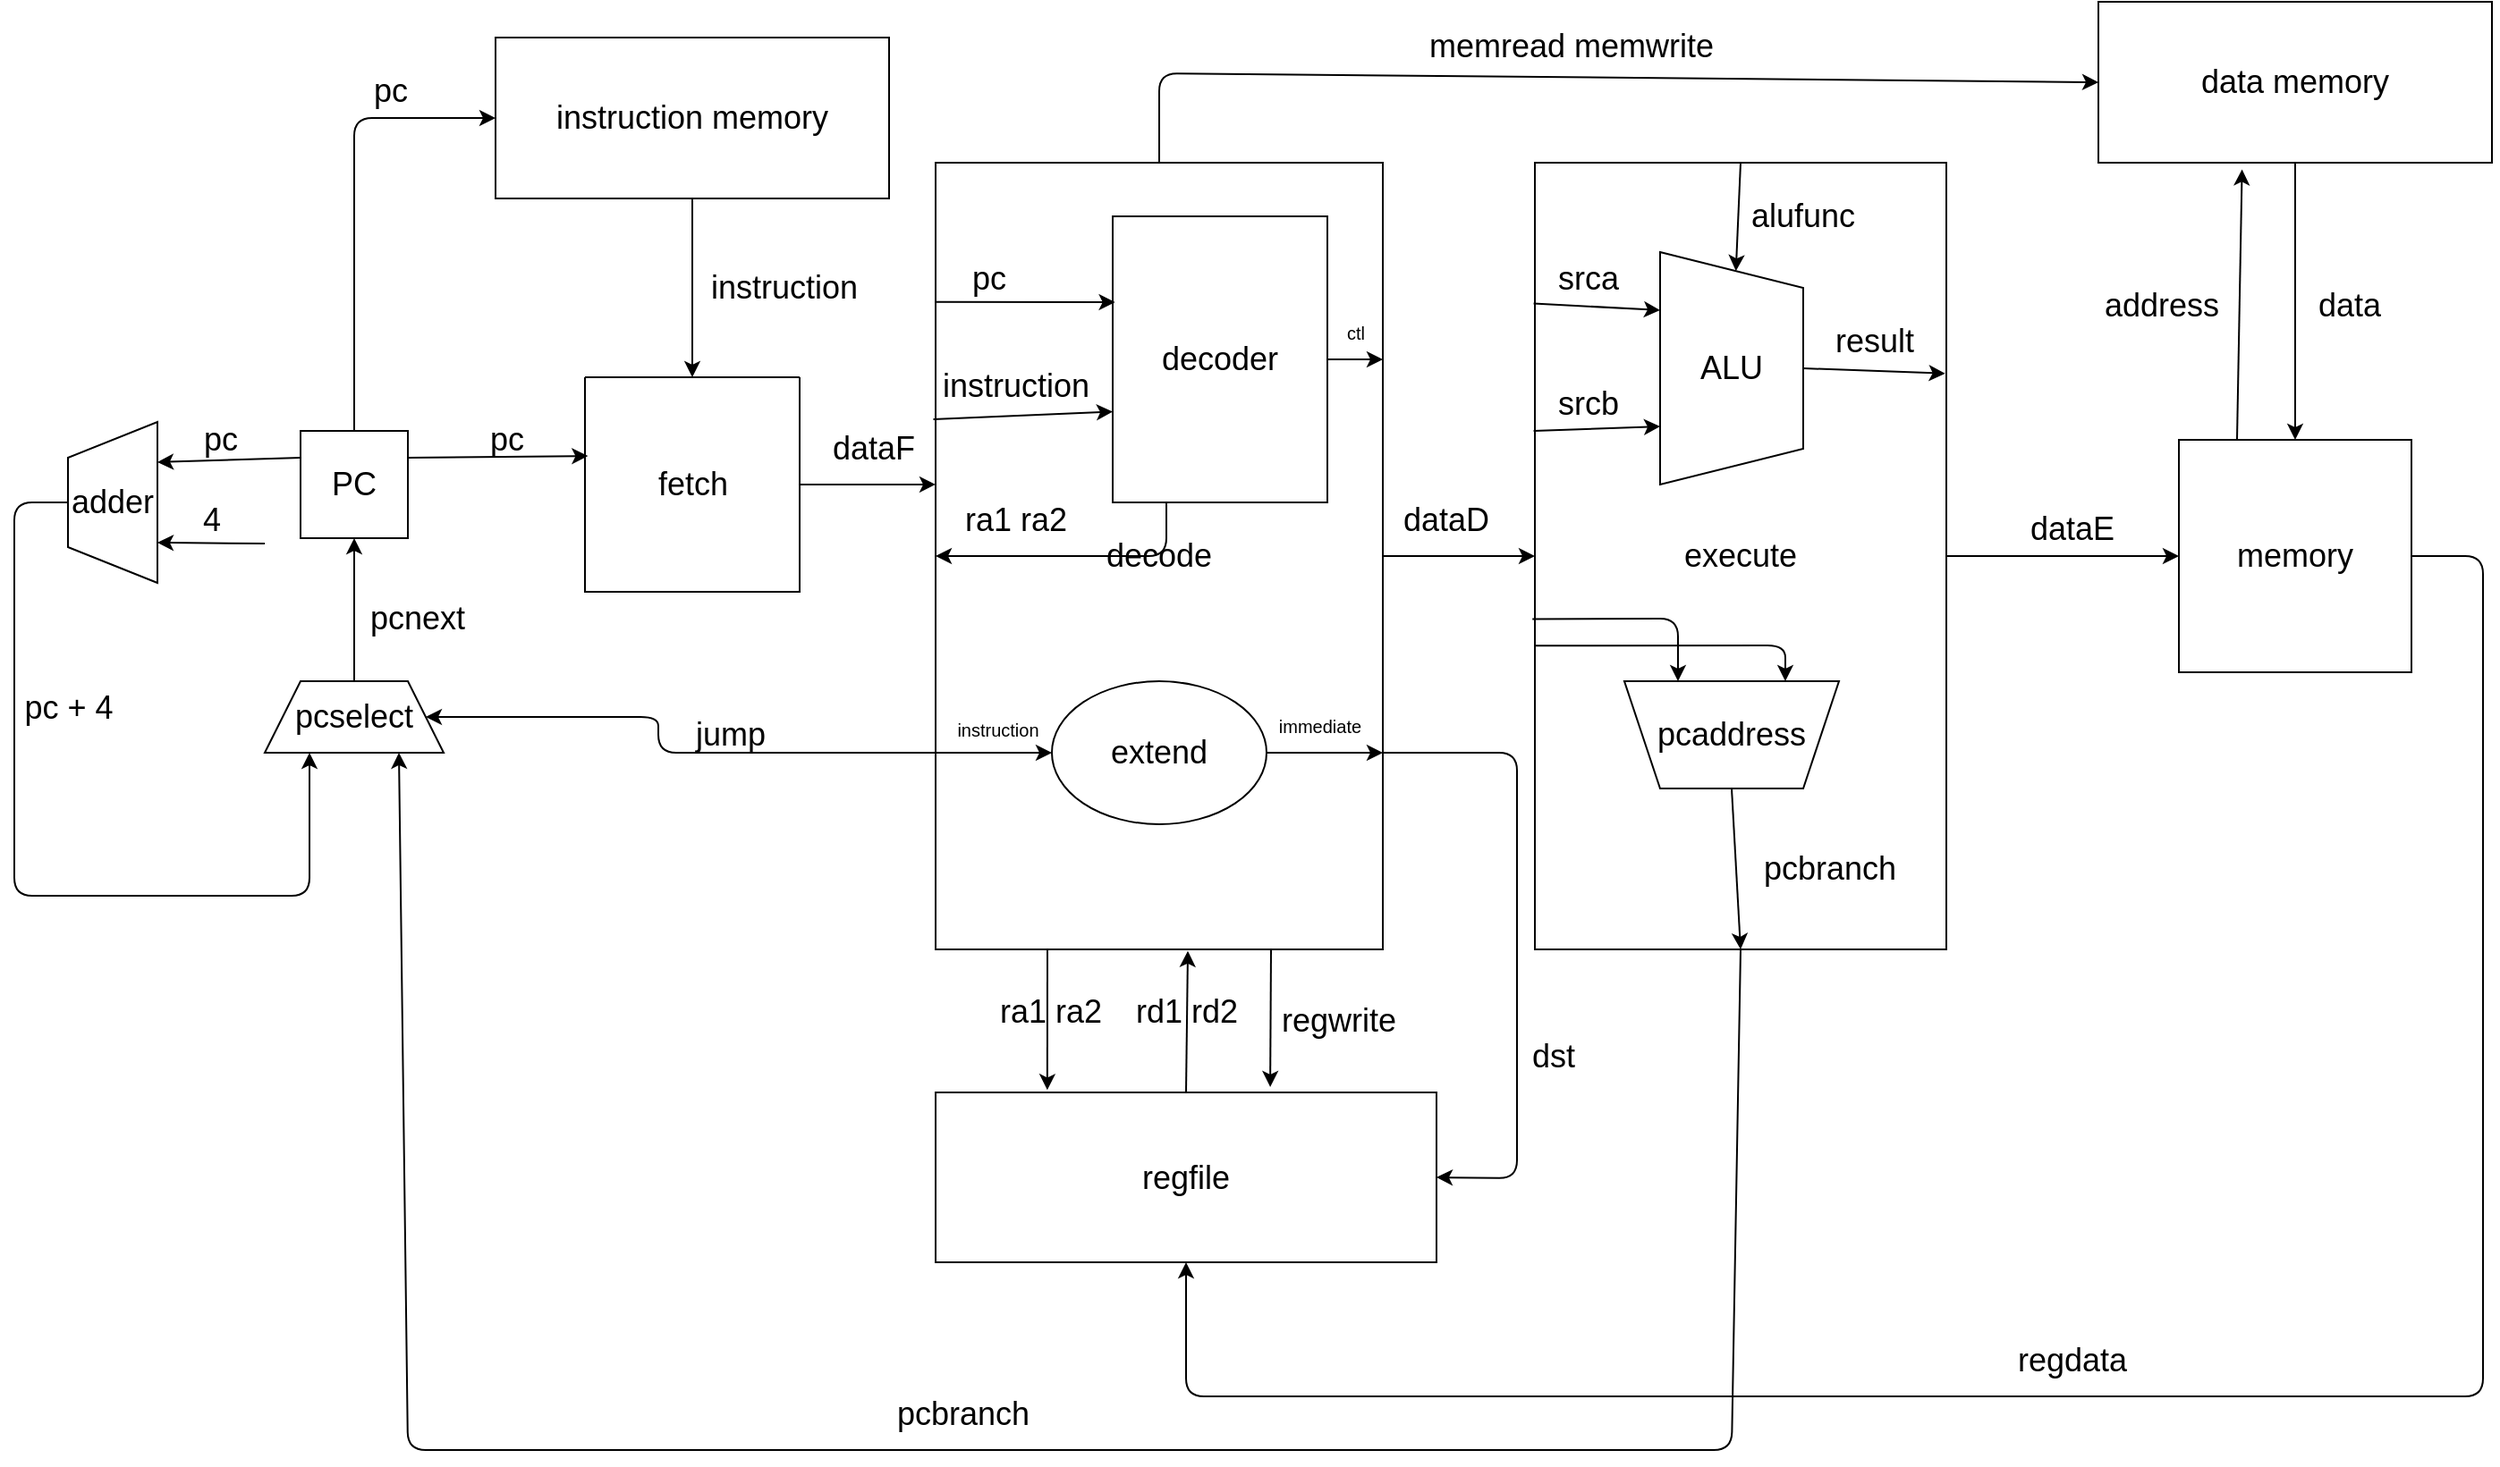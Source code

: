 <mxfile>
    <diagram id="xaQrxL72uCyzcpNj9PrH" name="第 1 页">
        <mxGraphModel dx="2771" dy="1420" grid="1" gridSize="10" guides="1" tooltips="1" connect="1" arrows="1" fold="1" page="1" pageScale="1" pageWidth="827" pageHeight="1169" math="0" shadow="0">
            <root>
                <mxCell id="0"/>
                <mxCell id="1" parent="0"/>
                <mxCell id="97" style="edgeStyle=none;html=1;exitX=1;exitY=0.5;exitDx=0;exitDy=0;fontSize=18;entryX=0.75;entryY=1;entryDx=0;entryDy=0;" parent="1" source="61" target="18" edge="1">
                    <mxGeometry relative="1" as="geometry">
                        <mxPoint x="-150" y="830" as="targetPoint"/>
                        <Array as="points">
                            <mxPoint x="740" y="1000"/>
                            <mxPoint y="1000"/>
                        </Array>
                    </mxGeometry>
                </mxCell>
                <mxCell id="101" style="edgeStyle=none;html=1;exitX=0.5;exitY=0;exitDx=0;exitDy=0;entryX=0;entryY=0.5;entryDx=0;entryDy=0;fontSize=18;" parent="1" source="61" target="90" edge="1">
                    <mxGeometry relative="1" as="geometry"/>
                </mxCell>
                <mxCell id="61" value="execute" style="rounded=0;whiteSpace=wrap;html=1;fontSize=18;direction=south;" parent="1" vertex="1">
                    <mxGeometry x="630" y="280" width="230" height="440" as="geometry"/>
                </mxCell>
                <mxCell id="55" style="edgeStyle=none;html=1;exitX=0.25;exitY=1;exitDx=0;exitDy=0;entryX=0;entryY=0.5;entryDx=0;entryDy=0;fontSize=18;" parent="1" source="51" target="14" edge="1">
                    <mxGeometry relative="1" as="geometry"/>
                </mxCell>
                <mxCell id="56" style="edgeStyle=none;html=1;exitX=0.25;exitY=1;exitDx=0;exitDy=0;entryX=0;entryY=0.5;entryDx=0;entryDy=0;fontSize=18;" parent="1" source="51" target="14" edge="1">
                    <mxGeometry relative="1" as="geometry"/>
                </mxCell>
                <mxCell id="68" style="edgeStyle=none;html=1;exitX=1;exitY=0.75;exitDx=0;exitDy=0;entryX=0.777;entryY=1.014;entryDx=0;entryDy=0;entryPerimeter=0;fontSize=10;" parent="1" source="51" target="21" edge="1">
                    <mxGeometry relative="1" as="geometry"/>
                </mxCell>
                <mxCell id="77" style="edgeStyle=none;html=1;exitX=0.5;exitY=0;exitDx=0;exitDy=0;entryX=0.5;entryY=1;entryDx=0;entryDy=0;fontSize=18;" parent="1" source="51" target="61" edge="1">
                    <mxGeometry relative="1" as="geometry"/>
                </mxCell>
                <mxCell id="106" style="edgeStyle=none;html=1;exitX=1;exitY=0.25;exitDx=0;exitDy=0;entryX=0.332;entryY=1.032;entryDx=0;entryDy=0;entryPerimeter=0;fontSize=18;" parent="1" source="51" target="21" edge="1">
                    <mxGeometry relative="1" as="geometry"/>
                </mxCell>
                <mxCell id="112" style="edgeStyle=none;html=1;entryX=0;entryY=0.5;entryDx=0;entryDy=0;fontSize=18;exitX=0;exitY=0.5;exitDx=0;exitDy=0;" parent="1" source="51" target="19" edge="1">
                    <mxGeometry relative="1" as="geometry">
                        <mxPoint x="480" y="270" as="sourcePoint"/>
                        <Array as="points">
                            <mxPoint x="420" y="230"/>
                        </Array>
                    </mxGeometry>
                </mxCell>
                <mxCell id="118" style="edgeStyle=none;html=1;exitX=0.75;exitY=0;exitDx=0;exitDy=0;entryX=0;entryY=0.5;entryDx=0;entryDy=0;fontSize=18;" parent="1" source="51" target="21" edge="1">
                    <mxGeometry relative="1" as="geometry">
                        <Array as="points">
                            <mxPoint x="620" y="610"/>
                            <mxPoint x="620" y="848"/>
                        </Array>
                    </mxGeometry>
                </mxCell>
                <mxCell id="51" value="decode" style="rounded=0;whiteSpace=wrap;html=1;fontSize=18;direction=south;" parent="1" vertex="1">
                    <mxGeometry x="295" y="280" width="250" height="440" as="geometry"/>
                </mxCell>
                <mxCell id="36" style="edgeStyle=none;html=1;exitX=0.5;exitY=0;exitDx=0;exitDy=0;entryX=0;entryY=0.5;entryDx=0;entryDy=0;fontSize=18;" parent="1" source="4" target="7" edge="1">
                    <mxGeometry relative="1" as="geometry">
                        <Array as="points">
                            <mxPoint x="-30" y="255"/>
                        </Array>
                    </mxGeometry>
                </mxCell>
                <mxCell id="40" style="edgeStyle=none;html=1;exitX=0;exitY=0.25;exitDx=0;exitDy=0;entryX=0.75;entryY=1;entryDx=0;entryDy=0;fontSize=18;" parent="1" source="4" target="29" edge="1">
                    <mxGeometry relative="1" as="geometry"/>
                </mxCell>
                <mxCell id="47" style="edgeStyle=none;html=1;exitX=1;exitY=0.25;exitDx=0;exitDy=0;entryX=0.014;entryY=0.367;entryDx=0;entryDy=0;entryPerimeter=0;fontSize=18;" parent="1" source="4" target="25" edge="1">
                    <mxGeometry relative="1" as="geometry"/>
                </mxCell>
                <mxCell id="4" value="&lt;font style=&quot;font-size: 18px&quot;&gt;PC&lt;/font&gt;" style="whiteSpace=wrap;html=1;aspect=fixed;" parent="1" vertex="1">
                    <mxGeometry x="-60" y="430" width="60" height="60" as="geometry"/>
                </mxCell>
                <mxCell id="38" style="edgeStyle=none;html=1;exitX=0.5;exitY=1;exitDx=0;exitDy=0;entryX=0.5;entryY=0;entryDx=0;entryDy=0;fontSize=18;" parent="1" source="7" target="25" edge="1">
                    <mxGeometry relative="1" as="geometry"/>
                </mxCell>
                <mxCell id="7" value="&lt;font style=&quot;font-size: 18px&quot;&gt;instruction memory&lt;/font&gt;" style="rounded=0;whiteSpace=wrap;html=1;" parent="1" vertex="1">
                    <mxGeometry x="49" y="210" width="220" height="90" as="geometry"/>
                </mxCell>
                <mxCell id="66" style="edgeStyle=none;html=1;exitX=1;exitY=0.5;exitDx=0;exitDy=0;entryX=0.25;entryY=0;entryDx=0;entryDy=0;fontSize=10;" parent="1" source="14" target="51" edge="1">
                    <mxGeometry relative="1" as="geometry"/>
                </mxCell>
                <mxCell id="75" style="edgeStyle=none;html=1;exitX=0.25;exitY=1;exitDx=0;exitDy=0;fontSize=18;entryX=0.5;entryY=1;entryDx=0;entryDy=0;" parent="1" source="14" target="51" edge="1">
                    <mxGeometry relative="1" as="geometry">
                        <Array as="points">
                            <mxPoint x="424" y="500"/>
                        </Array>
                    </mxGeometry>
                </mxCell>
                <mxCell id="14" value="&lt;font style=&quot;font-size: 18px&quot;&gt;decoder&lt;/font&gt;" style="rounded=0;whiteSpace=wrap;html=1;" parent="1" vertex="1">
                    <mxGeometry x="394" y="310" width="120" height="160" as="geometry"/>
                </mxCell>
                <mxCell id="64" style="edgeStyle=none;html=1;exitX=1;exitY=0.5;exitDx=0;exitDy=0;fontSize=10;entryX=0.75;entryY=0;entryDx=0;entryDy=0;" parent="1" source="17" target="51" edge="1">
                    <mxGeometry relative="1" as="geometry"/>
                </mxCell>
                <mxCell id="17" value="extend" style="ellipse;whiteSpace=wrap;html=1;fontSize=18;" parent="1" vertex="1">
                    <mxGeometry x="360" y="570" width="120" height="80" as="geometry"/>
                </mxCell>
                <mxCell id="33" style="edgeStyle=none;html=1;exitX=0.5;exitY=0;exitDx=0;exitDy=0;entryX=0.5;entryY=1;entryDx=0;entryDy=0;fontSize=18;" parent="1" source="18" target="4" edge="1">
                    <mxGeometry relative="1" as="geometry"/>
                </mxCell>
                <mxCell id="18" value="pcselect" style="shape=trapezoid;perimeter=trapezoidPerimeter;whiteSpace=wrap;html=1;fixedSize=1;fontSize=18;" parent="1" vertex="1">
                    <mxGeometry x="-80" y="570" width="100" height="40" as="geometry"/>
                </mxCell>
                <mxCell id="110" style="edgeStyle=none;html=1;exitX=0.5;exitY=1;exitDx=0;exitDy=0;entryX=0.5;entryY=0;entryDx=0;entryDy=0;fontSize=18;" parent="1" source="19" target="90" edge="1">
                    <mxGeometry relative="1" as="geometry"/>
                </mxCell>
                <mxCell id="19" value="&lt;font style=&quot;font-size: 18px&quot;&gt;data memory&lt;/font&gt;" style="rounded=0;whiteSpace=wrap;html=1;" parent="1" vertex="1">
                    <mxGeometry x="945" y="190" width="220" height="90" as="geometry"/>
                </mxCell>
                <mxCell id="87" style="edgeStyle=none;html=1;exitX=0.5;exitY=0;exitDx=0;exitDy=0;fontSize=18;entryX=0.268;entryY=0.003;entryDx=0;entryDy=0;entryPerimeter=0;" parent="1" source="20" target="61" edge="1">
                    <mxGeometry relative="1" as="geometry"/>
                </mxCell>
                <mxCell id="20" value="ALU" style="shape=trapezoid;perimeter=trapezoidPerimeter;whiteSpace=wrap;html=1;fixedSize=1;fontSize=18;direction=south;" parent="1" vertex="1">
                    <mxGeometry x="700" y="330" width="80" height="130" as="geometry"/>
                </mxCell>
                <mxCell id="72" style="edgeStyle=none;html=1;exitX=0.5;exitY=1;exitDx=0;exitDy=0;entryX=1.002;entryY=0.436;entryDx=0;entryDy=0;entryPerimeter=0;fontSize=18;" parent="1" source="21" target="51" edge="1">
                    <mxGeometry relative="1" as="geometry"/>
                </mxCell>
                <mxCell id="21" value="regfile" style="rounded=0;whiteSpace=wrap;html=1;fontSize=18;direction=west;" parent="1" vertex="1">
                    <mxGeometry x="295" y="800" width="280" height="95" as="geometry"/>
                </mxCell>
                <mxCell id="94" style="edgeStyle=none;html=1;exitX=0.5;exitY=0;exitDx=0;exitDy=0;entryX=1;entryY=0.5;entryDx=0;entryDy=0;fontSize=18;" parent="1" source="24" target="61" edge="1">
                    <mxGeometry relative="1" as="geometry"/>
                </mxCell>
                <mxCell id="24" value="pcaddress" style="shape=trapezoid;perimeter=trapezoidPerimeter;whiteSpace=wrap;html=1;fixedSize=1;fontSize=18;direction=west;" parent="1" vertex="1">
                    <mxGeometry x="680" y="570" width="120" height="60" as="geometry"/>
                </mxCell>
                <mxCell id="52" style="edgeStyle=none;html=1;exitX=1;exitY=0.5;exitDx=0;exitDy=0;entryX=0.409;entryY=1;entryDx=0;entryDy=0;entryPerimeter=0;fontSize=18;" parent="1" source="25" target="51" edge="1">
                    <mxGeometry relative="1" as="geometry"/>
                </mxCell>
                <mxCell id="25" value="" style="swimlane;startSize=0;fontSize=18;" parent="1" vertex="1">
                    <mxGeometry x="99" y="400" width="120" height="120" as="geometry">
                        <mxRectangle x="59" y="230" width="50" height="40" as="alternateBounds"/>
                    </mxGeometry>
                </mxCell>
                <mxCell id="26" value="fetch" style="text;html=1;align=center;verticalAlign=middle;resizable=0;points=[];autosize=1;strokeColor=none;fillColor=none;fontSize=18;" parent="25" vertex="1">
                    <mxGeometry x="35" y="45" width="50" height="30" as="geometry"/>
                </mxCell>
                <mxCell id="42" style="edgeStyle=none;html=1;exitX=0.5;exitY=0;exitDx=0;exitDy=0;entryX=0.25;entryY=1;entryDx=0;entryDy=0;fontSize=18;" parent="1" source="29" target="18" edge="1">
                    <mxGeometry relative="1" as="geometry">
                        <Array as="points">
                            <mxPoint x="-220" y="470"/>
                            <mxPoint x="-220" y="690"/>
                            <mxPoint x="-55" y="690"/>
                        </Array>
                    </mxGeometry>
                </mxCell>
                <mxCell id="29" value="adder" style="shape=trapezoid;perimeter=trapezoidPerimeter;whiteSpace=wrap;html=1;fixedSize=1;fontSize=18;direction=north;" parent="1" vertex="1">
                    <mxGeometry x="-190" y="425" width="50" height="90" as="geometry"/>
                </mxCell>
                <mxCell id="34" value="pcnext" style="text;html=1;align=center;verticalAlign=middle;resizable=0;points=[];autosize=1;strokeColor=none;fillColor=none;fontSize=18;" parent="1" vertex="1">
                    <mxGeometry x="-30" y="520" width="70" height="30" as="geometry"/>
                </mxCell>
                <mxCell id="37" value="pc" style="text;html=1;align=center;verticalAlign=middle;resizable=0;points=[];autosize=1;strokeColor=none;fillColor=none;fontSize=18;" parent="1" vertex="1">
                    <mxGeometry x="-25" y="225" width="30" height="30" as="geometry"/>
                </mxCell>
                <mxCell id="39" value="instruction" style="text;html=1;align=center;verticalAlign=middle;resizable=0;points=[];autosize=1;strokeColor=none;fillColor=none;fontSize=18;" parent="1" vertex="1">
                    <mxGeometry x="160" y="335" width="100" height="30" as="geometry"/>
                </mxCell>
                <mxCell id="41" value="pc" style="text;html=1;align=center;verticalAlign=middle;resizable=0;points=[];autosize=1;strokeColor=none;fillColor=none;fontSize=18;" parent="1" vertex="1">
                    <mxGeometry x="-120" y="420" width="30" height="30" as="geometry"/>
                </mxCell>
                <mxCell id="44" value="" style="endArrow=classic;html=1;fontSize=18;entryX=0.25;entryY=1;entryDx=0;entryDy=0;" parent="1" target="29" edge="1">
                    <mxGeometry width="50" height="50" relative="1" as="geometry">
                        <mxPoint x="-80" y="493" as="sourcePoint"/>
                        <mxPoint x="170" y="540" as="targetPoint"/>
                    </mxGeometry>
                </mxCell>
                <mxCell id="45" value="4" style="text;html=1;align=center;verticalAlign=middle;resizable=0;points=[];autosize=1;strokeColor=none;fillColor=none;fontSize=18;" parent="1" vertex="1">
                    <mxGeometry x="-125" y="465" width="30" height="30" as="geometry"/>
                </mxCell>
                <mxCell id="46" value="pc + 4" style="text;html=1;align=center;verticalAlign=middle;resizable=0;points=[];autosize=1;strokeColor=none;fillColor=none;fontSize=18;" parent="1" vertex="1">
                    <mxGeometry x="-220" y="570" width="60" height="30" as="geometry"/>
                </mxCell>
                <mxCell id="48" value="pc" style="text;html=1;align=center;verticalAlign=middle;resizable=0;points=[];autosize=1;strokeColor=none;fillColor=none;fontSize=18;" parent="1" vertex="1">
                    <mxGeometry x="40" y="420" width="30" height="30" as="geometry"/>
                </mxCell>
                <mxCell id="53" value="dataF" style="text;html=1;align=center;verticalAlign=middle;resizable=0;points=[];autosize=1;strokeColor=none;fillColor=none;fontSize=18;" parent="1" vertex="1">
                    <mxGeometry x="230" y="425" width="60" height="30" as="geometry"/>
                </mxCell>
                <mxCell id="57" value="" style="endArrow=classic;html=1;fontSize=18;exitX=0.177;exitY=1;exitDx=0;exitDy=0;exitPerimeter=0;entryX=0.011;entryY=0.3;entryDx=0;entryDy=0;entryPerimeter=0;" parent="1" source="51" target="14" edge="1">
                    <mxGeometry width="50" height="50" relative="1" as="geometry">
                        <mxPoint x="280" y="620" as="sourcePoint"/>
                        <mxPoint x="330" y="570" as="targetPoint"/>
                    </mxGeometry>
                </mxCell>
                <mxCell id="58" value="pc" style="text;html=1;strokeColor=none;fillColor=none;align=center;verticalAlign=middle;whiteSpace=wrap;rounded=0;fontSize=18;" parent="1" vertex="1">
                    <mxGeometry x="295" y="330" width="60" height="30" as="geometry"/>
                </mxCell>
                <mxCell id="59" value="instruction" style="text;html=1;strokeColor=none;fillColor=none;align=center;verticalAlign=middle;whiteSpace=wrap;rounded=0;fontSize=18;" parent="1" vertex="1">
                    <mxGeometry x="310" y="390" width="60" height="30" as="geometry"/>
                </mxCell>
                <mxCell id="60" value="" style="endArrow=classic;html=1;fontSize=18;exitX=0.326;exitY=1.005;exitDx=0;exitDy=0;exitPerimeter=0;entryX=0;entryY=0.683;entryDx=0;entryDy=0;entryPerimeter=0;" parent="1" source="51" target="14" edge="1">
                    <mxGeometry width="50" height="50" relative="1" as="geometry">
                        <mxPoint x="280" y="620" as="sourcePoint"/>
                        <mxPoint x="390" y="421" as="targetPoint"/>
                    </mxGeometry>
                </mxCell>
                <mxCell id="62" style="edgeStyle=none;html=1;exitX=0.75;exitY=1;exitDx=0;exitDy=0;fontSize=18;entryX=0;entryY=0.5;entryDx=0;entryDy=0;" parent="1" source="51" target="17" edge="1">
                    <mxGeometry relative="1" as="geometry"/>
                </mxCell>
                <mxCell id="104" style="edgeStyle=none;html=1;exitX=0;exitY=1;exitDx=0;exitDy=0;entryX=1;entryY=0.5;entryDx=0;entryDy=0;fontSize=18;" parent="1" source="63" target="18" edge="1">
                    <mxGeometry relative="1" as="geometry">
                        <Array as="points">
                            <mxPoint x="140" y="610"/>
                            <mxPoint x="140" y="590"/>
                        </Array>
                    </mxGeometry>
                </mxCell>
                <mxCell id="63" value="&lt;font style=&quot;font-size: 10px&quot;&gt;instruction&lt;/font&gt;" style="text;html=1;strokeColor=none;fillColor=none;align=center;verticalAlign=middle;whiteSpace=wrap;rounded=0;fontSize=18;" parent="1" vertex="1">
                    <mxGeometry x="300" y="580" width="60" height="30" as="geometry"/>
                </mxCell>
                <mxCell id="65" value="immediate" style="text;html=1;strokeColor=none;fillColor=none;align=center;verticalAlign=middle;whiteSpace=wrap;rounded=0;fontSize=10;" parent="1" vertex="1">
                    <mxGeometry x="480" y="580" width="60" height="30" as="geometry"/>
                </mxCell>
                <mxCell id="67" value="ctl" style="text;html=1;strokeColor=none;fillColor=none;align=center;verticalAlign=middle;whiteSpace=wrap;rounded=0;fontSize=10;" parent="1" vertex="1">
                    <mxGeometry x="500" y="360" width="60" height="30" as="geometry"/>
                </mxCell>
                <mxCell id="70" value="&lt;font style=&quot;font-size: 18px&quot;&gt;ra1 ra2&lt;/font&gt;" style="text;html=1;align=center;verticalAlign=middle;resizable=0;points=[];autosize=1;strokeColor=none;fillColor=none;fontSize=10;" parent="1" vertex="1">
                    <mxGeometry x="324" y="745" width="70" height="20" as="geometry"/>
                </mxCell>
                <mxCell id="73" value="rd1 rd2" style="text;html=1;align=center;verticalAlign=middle;resizable=0;points=[];autosize=1;strokeColor=none;fillColor=none;fontSize=18;" parent="1" vertex="1">
                    <mxGeometry x="400" y="740" width="70" height="30" as="geometry"/>
                </mxCell>
                <mxCell id="76" value="ra1 ra2" style="text;html=1;strokeColor=none;fillColor=none;align=center;verticalAlign=middle;whiteSpace=wrap;rounded=0;fontSize=18;" parent="1" vertex="1">
                    <mxGeometry x="310" y="465" width="60" height="30" as="geometry"/>
                </mxCell>
                <mxCell id="78" value="dataD" style="text;html=1;align=center;verticalAlign=middle;resizable=0;points=[];autosize=1;strokeColor=none;fillColor=none;fontSize=18;" parent="1" vertex="1">
                    <mxGeometry x="550" y="465" width="60" height="30" as="geometry"/>
                </mxCell>
                <mxCell id="80" value="" style="endArrow=classic;html=1;fontSize=18;exitX=0.179;exitY=1.003;exitDx=0;exitDy=0;exitPerimeter=0;entryX=0.25;entryY=1;entryDx=0;entryDy=0;" parent="1" source="61" target="20" edge="1">
                    <mxGeometry width="50" height="50" relative="1" as="geometry">
                        <mxPoint x="560" y="550" as="sourcePoint"/>
                        <mxPoint x="610" y="500" as="targetPoint"/>
                    </mxGeometry>
                </mxCell>
                <mxCell id="81" value="srca" style="text;html=1;strokeColor=none;fillColor=none;align=center;verticalAlign=middle;whiteSpace=wrap;rounded=0;fontSize=18;" parent="1" vertex="1">
                    <mxGeometry x="630" y="330" width="60" height="30" as="geometry"/>
                </mxCell>
                <mxCell id="82" value="" style="endArrow=classic;html=1;fontSize=18;entryX=0.75;entryY=1;entryDx=0;entryDy=0;exitX=0.341;exitY=1.003;exitDx=0;exitDy=0;exitPerimeter=0;" parent="1" source="61" target="20" edge="1">
                    <mxGeometry width="50" height="50" relative="1" as="geometry">
                        <mxPoint x="640" y="428" as="sourcePoint"/>
                        <mxPoint x="610" y="500" as="targetPoint"/>
                    </mxGeometry>
                </mxCell>
                <mxCell id="84" value="srcb" style="text;html=1;strokeColor=none;fillColor=none;align=center;verticalAlign=middle;whiteSpace=wrap;rounded=0;fontSize=18;" parent="1" vertex="1">
                    <mxGeometry x="630" y="400" width="60" height="30" as="geometry"/>
                </mxCell>
                <mxCell id="85" style="edgeStyle=none;html=1;exitX=0;exitY=0.5;exitDx=0;exitDy=0;fontSize=18;" parent="1" source="61" target="20" edge="1">
                    <mxGeometry relative="1" as="geometry"/>
                </mxCell>
                <mxCell id="86" value="alufunc" style="text;html=1;strokeColor=none;fillColor=none;align=center;verticalAlign=middle;whiteSpace=wrap;rounded=0;fontSize=18;" parent="1" vertex="1">
                    <mxGeometry x="750" y="300" width="60" height="20" as="geometry"/>
                </mxCell>
                <mxCell id="89" value="result" style="text;html=1;strokeColor=none;fillColor=none;align=center;verticalAlign=middle;whiteSpace=wrap;rounded=0;fontSize=18;" parent="1" vertex="1">
                    <mxGeometry x="790" y="365" width="60" height="30" as="geometry"/>
                </mxCell>
                <mxCell id="108" style="edgeStyle=none;html=1;exitX=0.25;exitY=0;exitDx=0;exitDy=0;entryX=0.365;entryY=1.041;entryDx=0;entryDy=0;entryPerimeter=0;fontSize=18;" parent="1" source="90" target="19" edge="1">
                    <mxGeometry relative="1" as="geometry"/>
                </mxCell>
                <mxCell id="114" style="edgeStyle=none;html=1;exitX=1;exitY=0.5;exitDx=0;exitDy=0;fontSize=18;entryX=0.5;entryY=0;entryDx=0;entryDy=0;" parent="1" source="90" target="21" edge="1">
                    <mxGeometry relative="1" as="geometry">
                        <mxPoint x="1210" y="499.5" as="targetPoint"/>
                        <Array as="points">
                            <mxPoint x="1160" y="500"/>
                            <mxPoint x="1160" y="970"/>
                            <mxPoint x="435" y="970"/>
                        </Array>
                    </mxGeometry>
                </mxCell>
                <mxCell id="90" value="memory" style="whiteSpace=wrap;html=1;aspect=fixed;fontSize=18;" parent="1" vertex="1">
                    <mxGeometry x="990" y="435" width="130" height="130" as="geometry"/>
                </mxCell>
                <mxCell id="91" value="" style="endArrow=classic;html=1;fontSize=18;exitX=0.58;exitY=1.006;exitDx=0;exitDy=0;exitPerimeter=0;entryX=0.75;entryY=1;entryDx=0;entryDy=0;" parent="1" source="61" target="24" edge="1">
                    <mxGeometry width="50" height="50" relative="1" as="geometry">
                        <mxPoint x="560" y="610" as="sourcePoint"/>
                        <mxPoint x="610" y="560" as="targetPoint"/>
                        <Array as="points">
                            <mxPoint x="710" y="535"/>
                        </Array>
                    </mxGeometry>
                </mxCell>
                <mxCell id="92" value="" style="endArrow=classic;html=1;fontSize=18;entryX=0.25;entryY=1;entryDx=0;entryDy=0;exitX=0.614;exitY=1;exitDx=0;exitDy=0;exitPerimeter=0;" parent="1" source="61" target="24" edge="1">
                    <mxGeometry width="50" height="50" relative="1" as="geometry">
                        <mxPoint x="560" y="610" as="sourcePoint"/>
                        <mxPoint x="610" y="560" as="targetPoint"/>
                        <Array as="points">
                            <mxPoint x="770" y="550"/>
                        </Array>
                    </mxGeometry>
                </mxCell>
                <mxCell id="96" value="pcbranch" style="text;html=1;strokeColor=none;fillColor=none;align=center;verticalAlign=middle;whiteSpace=wrap;rounded=0;fontSize=18;" parent="1" vertex="1">
                    <mxGeometry x="750" y="660" width="90" height="30" as="geometry"/>
                </mxCell>
                <mxCell id="98" value="pcbranch" style="text;html=1;align=center;verticalAlign=middle;resizable=0;points=[];autosize=1;strokeColor=none;fillColor=none;fontSize=18;" parent="1" vertex="1">
                    <mxGeometry x="265" y="965" width="90" height="30" as="geometry"/>
                </mxCell>
                <mxCell id="102" value="dataE" style="text;html=1;align=center;verticalAlign=middle;resizable=0;points=[];autosize=1;strokeColor=none;fillColor=none;fontSize=18;" parent="1" vertex="1">
                    <mxGeometry x="900" y="470" width="60" height="30" as="geometry"/>
                </mxCell>
                <mxCell id="105" value="jump" style="text;html=1;align=center;verticalAlign=middle;resizable=0;points=[];autosize=1;strokeColor=none;fillColor=none;fontSize=18;" parent="1" vertex="1">
                    <mxGeometry x="155" y="585" width="50" height="30" as="geometry"/>
                </mxCell>
                <mxCell id="107" value="regwrite" style="text;html=1;align=center;verticalAlign=middle;resizable=0;points=[];autosize=1;strokeColor=none;fillColor=none;fontSize=18;" parent="1" vertex="1">
                    <mxGeometry x="480" y="745" width="80" height="30" as="geometry"/>
                </mxCell>
                <mxCell id="109" value="address" style="text;html=1;align=center;verticalAlign=middle;resizable=0;points=[];autosize=1;strokeColor=none;fillColor=none;fontSize=18;" parent="1" vertex="1">
                    <mxGeometry x="940" y="345" width="80" height="30" as="geometry"/>
                </mxCell>
                <mxCell id="111" value="data" style="text;html=1;align=center;verticalAlign=middle;resizable=0;points=[];autosize=1;strokeColor=none;fillColor=none;fontSize=18;" parent="1" vertex="1">
                    <mxGeometry x="1060" y="345" width="50" height="30" as="geometry"/>
                </mxCell>
                <mxCell id="113" value="memread memwrite" style="text;html=1;align=center;verticalAlign=middle;resizable=0;points=[];autosize=1;strokeColor=none;fillColor=none;fontSize=18;" parent="1" vertex="1">
                    <mxGeometry x="565" y="200" width="170" height="30" as="geometry"/>
                </mxCell>
                <mxCell id="116" value="regdata" style="text;html=1;align=center;verticalAlign=middle;resizable=0;points=[];autosize=1;strokeColor=none;fillColor=none;fontSize=18;" parent="1" vertex="1">
                    <mxGeometry x="890" y="935" width="80" height="30" as="geometry"/>
                </mxCell>
                <mxCell id="119" value="dst" style="text;html=1;align=center;verticalAlign=middle;resizable=0;points=[];autosize=1;strokeColor=none;fillColor=none;fontSize=18;" parent="1" vertex="1">
                    <mxGeometry x="620" y="765" width="40" height="30" as="geometry"/>
                </mxCell>
            </root>
        </mxGraphModel>
    </diagram>
</mxfile>